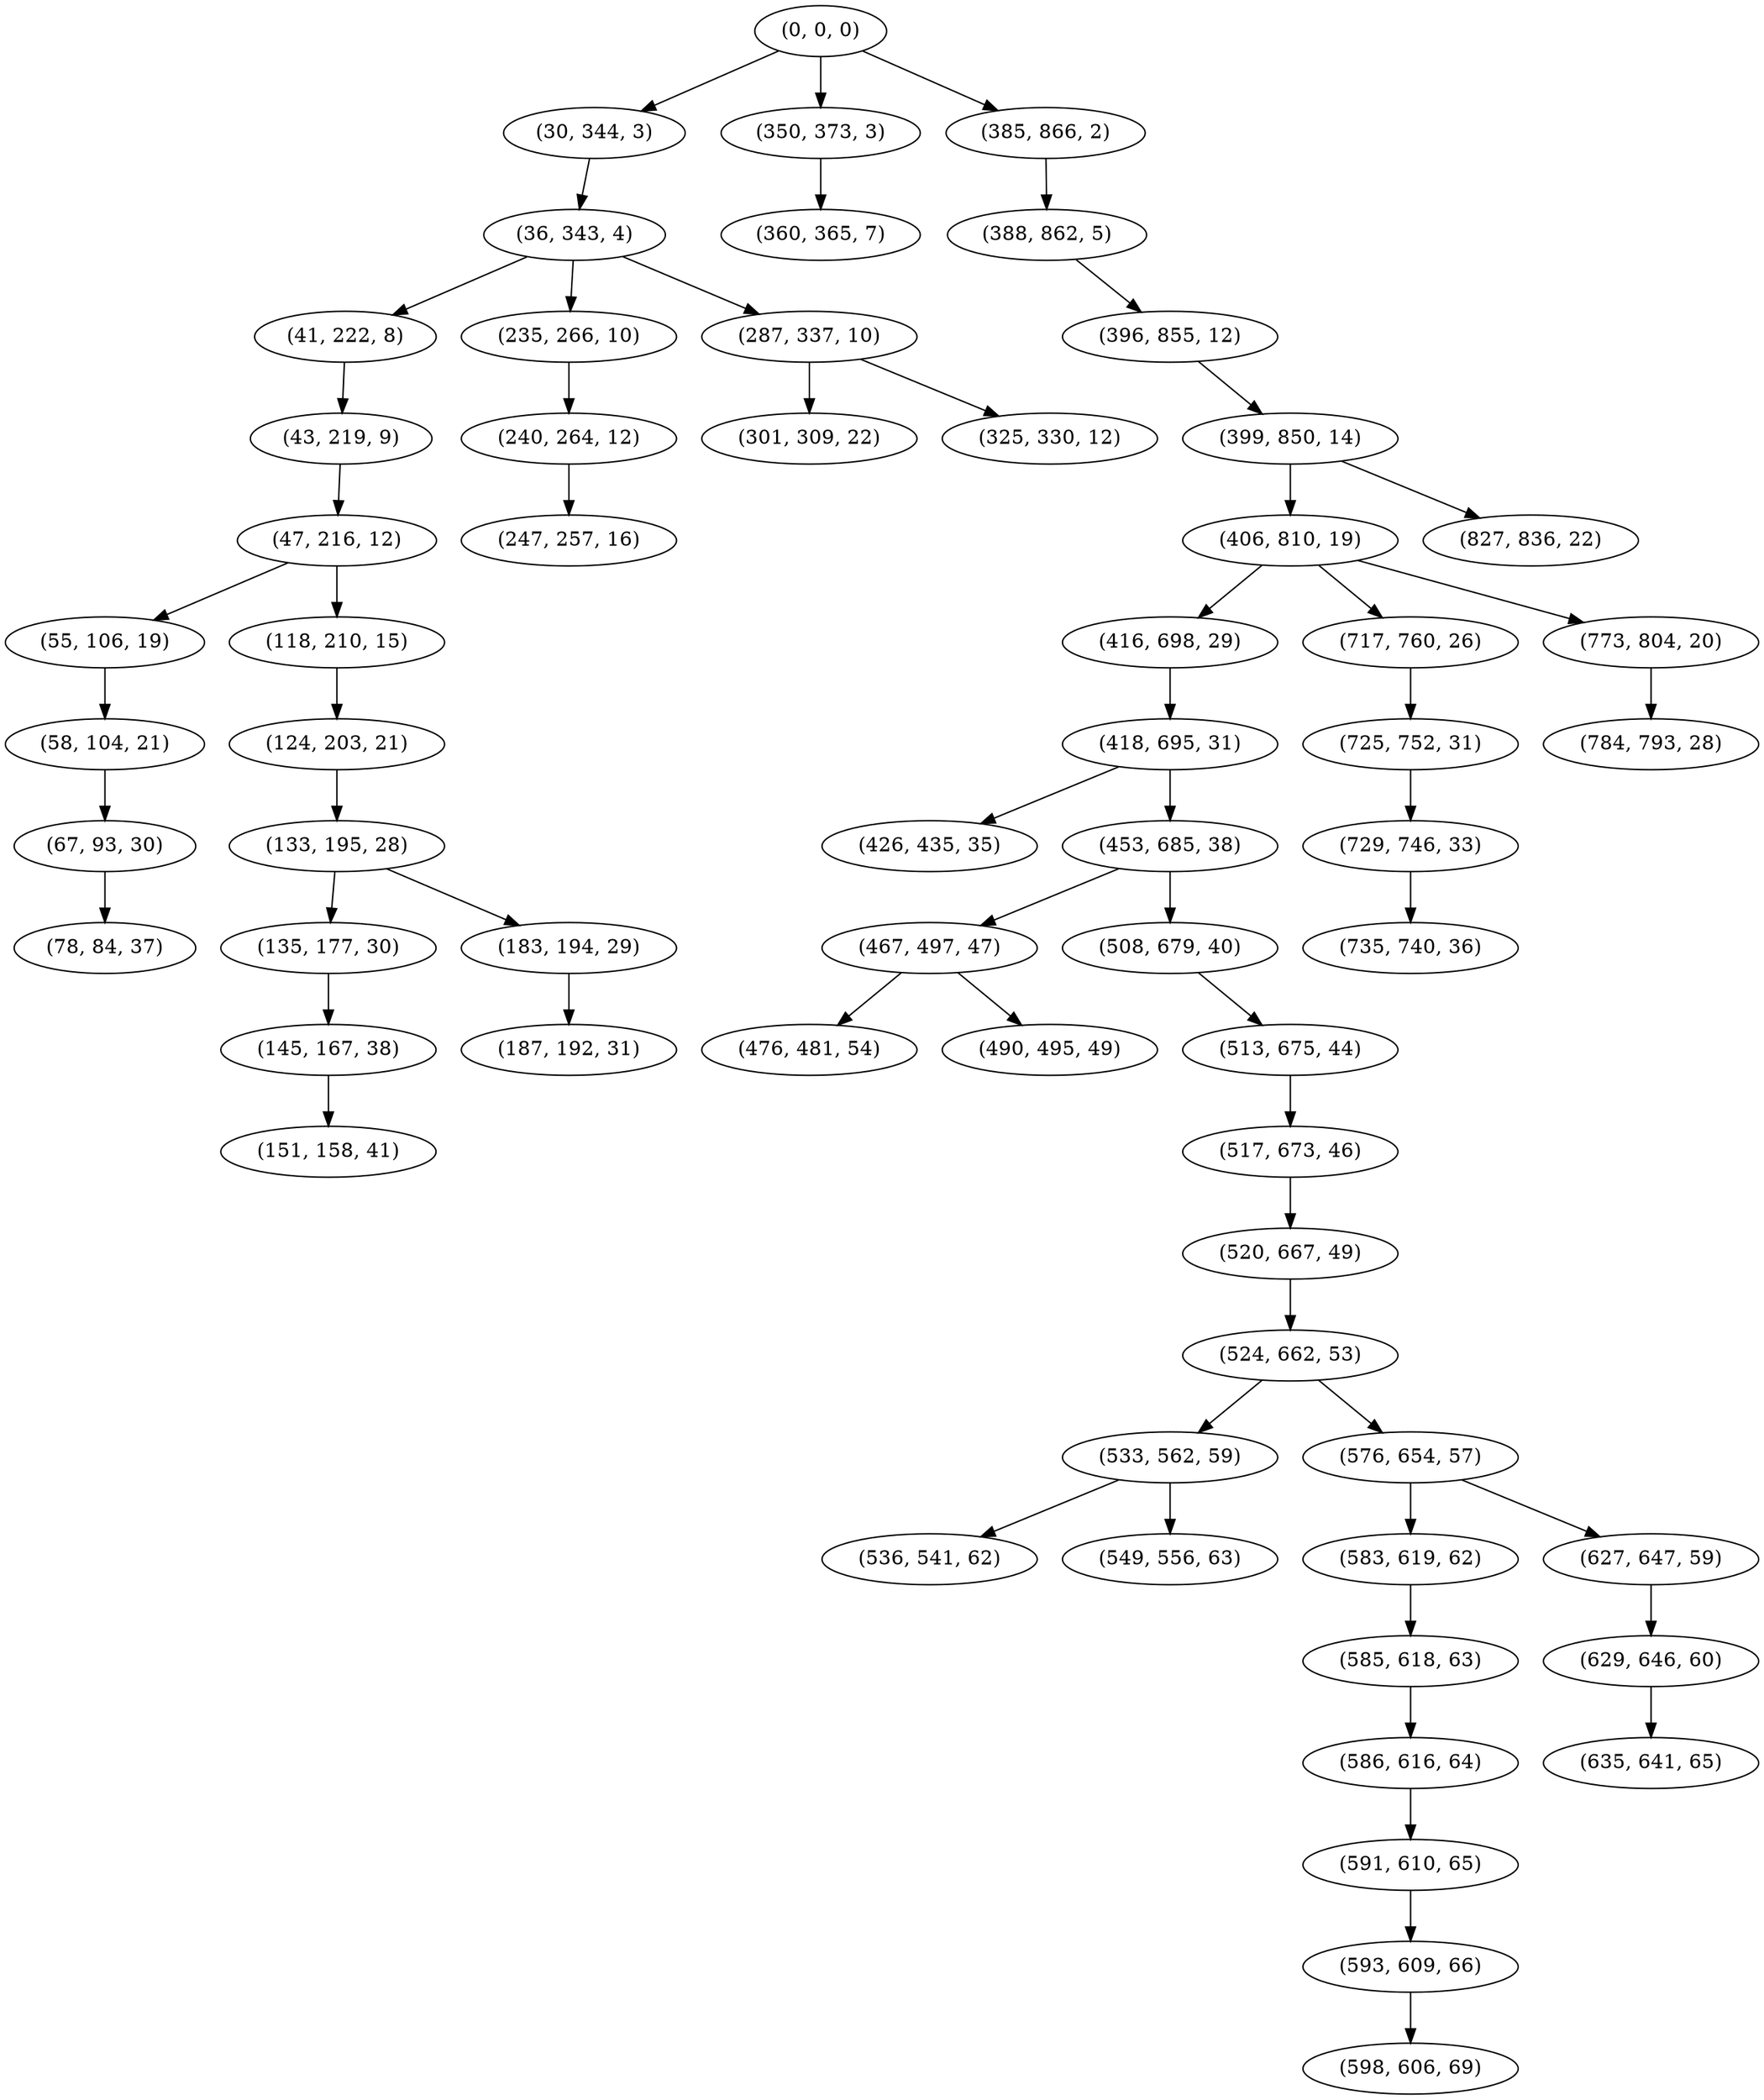 digraph tree {
    "(0, 0, 0)";
    "(30, 344, 3)";
    "(36, 343, 4)";
    "(41, 222, 8)";
    "(43, 219, 9)";
    "(47, 216, 12)";
    "(55, 106, 19)";
    "(58, 104, 21)";
    "(67, 93, 30)";
    "(78, 84, 37)";
    "(118, 210, 15)";
    "(124, 203, 21)";
    "(133, 195, 28)";
    "(135, 177, 30)";
    "(145, 167, 38)";
    "(151, 158, 41)";
    "(183, 194, 29)";
    "(187, 192, 31)";
    "(235, 266, 10)";
    "(240, 264, 12)";
    "(247, 257, 16)";
    "(287, 337, 10)";
    "(301, 309, 22)";
    "(325, 330, 12)";
    "(350, 373, 3)";
    "(360, 365, 7)";
    "(385, 866, 2)";
    "(388, 862, 5)";
    "(396, 855, 12)";
    "(399, 850, 14)";
    "(406, 810, 19)";
    "(416, 698, 29)";
    "(418, 695, 31)";
    "(426, 435, 35)";
    "(453, 685, 38)";
    "(467, 497, 47)";
    "(476, 481, 54)";
    "(490, 495, 49)";
    "(508, 679, 40)";
    "(513, 675, 44)";
    "(517, 673, 46)";
    "(520, 667, 49)";
    "(524, 662, 53)";
    "(533, 562, 59)";
    "(536, 541, 62)";
    "(549, 556, 63)";
    "(576, 654, 57)";
    "(583, 619, 62)";
    "(585, 618, 63)";
    "(586, 616, 64)";
    "(591, 610, 65)";
    "(593, 609, 66)";
    "(598, 606, 69)";
    "(627, 647, 59)";
    "(629, 646, 60)";
    "(635, 641, 65)";
    "(717, 760, 26)";
    "(725, 752, 31)";
    "(729, 746, 33)";
    "(735, 740, 36)";
    "(773, 804, 20)";
    "(784, 793, 28)";
    "(827, 836, 22)";
    "(0, 0, 0)" -> "(30, 344, 3)";
    "(0, 0, 0)" -> "(350, 373, 3)";
    "(0, 0, 0)" -> "(385, 866, 2)";
    "(30, 344, 3)" -> "(36, 343, 4)";
    "(36, 343, 4)" -> "(41, 222, 8)";
    "(36, 343, 4)" -> "(235, 266, 10)";
    "(36, 343, 4)" -> "(287, 337, 10)";
    "(41, 222, 8)" -> "(43, 219, 9)";
    "(43, 219, 9)" -> "(47, 216, 12)";
    "(47, 216, 12)" -> "(55, 106, 19)";
    "(47, 216, 12)" -> "(118, 210, 15)";
    "(55, 106, 19)" -> "(58, 104, 21)";
    "(58, 104, 21)" -> "(67, 93, 30)";
    "(67, 93, 30)" -> "(78, 84, 37)";
    "(118, 210, 15)" -> "(124, 203, 21)";
    "(124, 203, 21)" -> "(133, 195, 28)";
    "(133, 195, 28)" -> "(135, 177, 30)";
    "(133, 195, 28)" -> "(183, 194, 29)";
    "(135, 177, 30)" -> "(145, 167, 38)";
    "(145, 167, 38)" -> "(151, 158, 41)";
    "(183, 194, 29)" -> "(187, 192, 31)";
    "(235, 266, 10)" -> "(240, 264, 12)";
    "(240, 264, 12)" -> "(247, 257, 16)";
    "(287, 337, 10)" -> "(301, 309, 22)";
    "(287, 337, 10)" -> "(325, 330, 12)";
    "(350, 373, 3)" -> "(360, 365, 7)";
    "(385, 866, 2)" -> "(388, 862, 5)";
    "(388, 862, 5)" -> "(396, 855, 12)";
    "(396, 855, 12)" -> "(399, 850, 14)";
    "(399, 850, 14)" -> "(406, 810, 19)";
    "(399, 850, 14)" -> "(827, 836, 22)";
    "(406, 810, 19)" -> "(416, 698, 29)";
    "(406, 810, 19)" -> "(717, 760, 26)";
    "(406, 810, 19)" -> "(773, 804, 20)";
    "(416, 698, 29)" -> "(418, 695, 31)";
    "(418, 695, 31)" -> "(426, 435, 35)";
    "(418, 695, 31)" -> "(453, 685, 38)";
    "(453, 685, 38)" -> "(467, 497, 47)";
    "(453, 685, 38)" -> "(508, 679, 40)";
    "(467, 497, 47)" -> "(476, 481, 54)";
    "(467, 497, 47)" -> "(490, 495, 49)";
    "(508, 679, 40)" -> "(513, 675, 44)";
    "(513, 675, 44)" -> "(517, 673, 46)";
    "(517, 673, 46)" -> "(520, 667, 49)";
    "(520, 667, 49)" -> "(524, 662, 53)";
    "(524, 662, 53)" -> "(533, 562, 59)";
    "(524, 662, 53)" -> "(576, 654, 57)";
    "(533, 562, 59)" -> "(536, 541, 62)";
    "(533, 562, 59)" -> "(549, 556, 63)";
    "(576, 654, 57)" -> "(583, 619, 62)";
    "(576, 654, 57)" -> "(627, 647, 59)";
    "(583, 619, 62)" -> "(585, 618, 63)";
    "(585, 618, 63)" -> "(586, 616, 64)";
    "(586, 616, 64)" -> "(591, 610, 65)";
    "(591, 610, 65)" -> "(593, 609, 66)";
    "(593, 609, 66)" -> "(598, 606, 69)";
    "(627, 647, 59)" -> "(629, 646, 60)";
    "(629, 646, 60)" -> "(635, 641, 65)";
    "(717, 760, 26)" -> "(725, 752, 31)";
    "(725, 752, 31)" -> "(729, 746, 33)";
    "(729, 746, 33)" -> "(735, 740, 36)";
    "(773, 804, 20)" -> "(784, 793, 28)";
}
